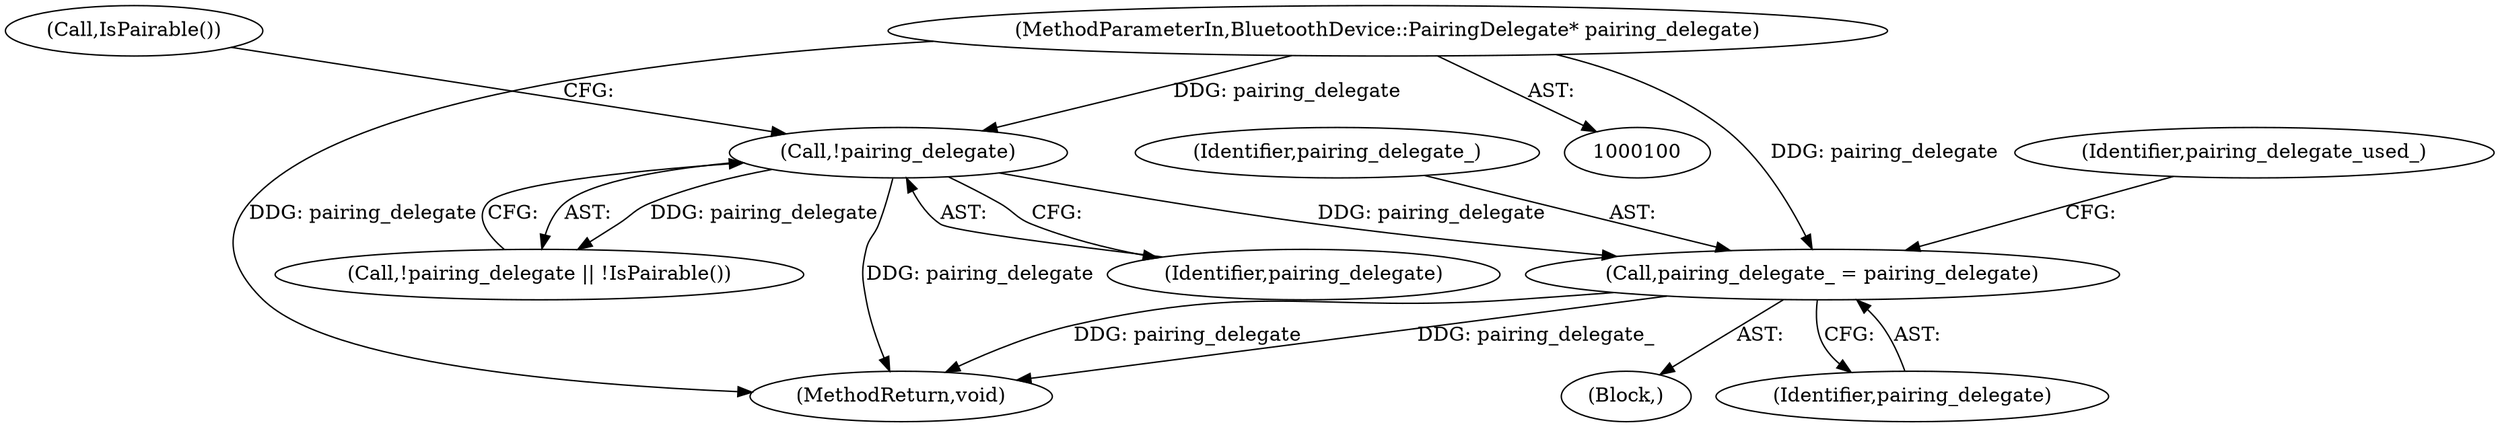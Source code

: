 digraph "1_Chrome_d358f57009b85fb7440208afa5ba87636b491889_7@pointer" {
"1000144" [label="(Call,pairing_delegate_ = pairing_delegate)"];
"1000126" [label="(Call,!pairing_delegate)"];
"1000101" [label="(MethodParameterIn,BluetoothDevice::PairingDelegate* pairing_delegate)"];
"1000145" [label="(Identifier,pairing_delegate_)"];
"1000129" [label="(Call,IsPairable())"];
"1000144" [label="(Call,pairing_delegate_ = pairing_delegate)"];
"1000127" [label="(Identifier,pairing_delegate)"];
"1000146" [label="(Identifier,pairing_delegate)"];
"1000136" [label="(Block,)"];
"1000126" [label="(Call,!pairing_delegate)"];
"1000125" [label="(Call,!pairing_delegate || !IsPairable())"];
"1000101" [label="(MethodParameterIn,BluetoothDevice::PairingDelegate* pairing_delegate)"];
"1000183" [label="(MethodReturn,void)"];
"1000148" [label="(Identifier,pairing_delegate_used_)"];
"1000144" -> "1000136"  [label="AST: "];
"1000144" -> "1000146"  [label="CFG: "];
"1000145" -> "1000144"  [label="AST: "];
"1000146" -> "1000144"  [label="AST: "];
"1000148" -> "1000144"  [label="CFG: "];
"1000144" -> "1000183"  [label="DDG: pairing_delegate_"];
"1000144" -> "1000183"  [label="DDG: pairing_delegate"];
"1000126" -> "1000144"  [label="DDG: pairing_delegate"];
"1000101" -> "1000144"  [label="DDG: pairing_delegate"];
"1000126" -> "1000125"  [label="AST: "];
"1000126" -> "1000127"  [label="CFG: "];
"1000127" -> "1000126"  [label="AST: "];
"1000129" -> "1000126"  [label="CFG: "];
"1000125" -> "1000126"  [label="CFG: "];
"1000126" -> "1000183"  [label="DDG: pairing_delegate"];
"1000126" -> "1000125"  [label="DDG: pairing_delegate"];
"1000101" -> "1000126"  [label="DDG: pairing_delegate"];
"1000101" -> "1000100"  [label="AST: "];
"1000101" -> "1000183"  [label="DDG: pairing_delegate"];
}
